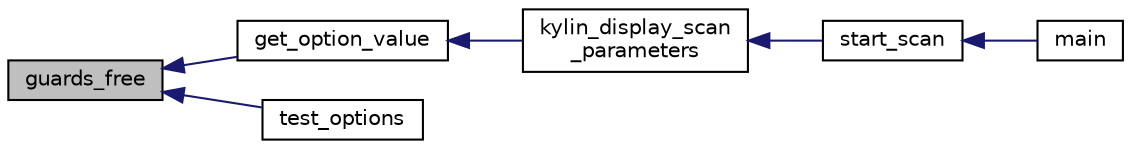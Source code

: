 digraph "guards_free"
{
  edge [fontname="Helvetica",fontsize="10",labelfontname="Helvetica",labelfontsize="10"];
  node [fontname="Helvetica",fontsize="10",shape=record];
  rankdir="LR";
  Node93 [label="guards_free",height=0.2,width=0.4,color="black", fillcolor="grey75", style="filled", fontcolor="black"];
  Node93 -> Node94 [dir="back",color="midnightblue",fontsize="10",style="solid"];
  Node94 [label="get_option_value",height=0.2,width=0.4,color="black", fillcolor="white", style="filled",URL="$kylin__sane_8c.html#af892e52d691cd52602c4d2b5c72f6e02"];
  Node94 -> Node95 [dir="back",color="midnightblue",fontsize="10",style="solid"];
  Node95 [label="kylin_display_scan\l_parameters",height=0.2,width=0.4,color="black", fillcolor="white", style="filled",URL="$kylin__sane_8c.html#aaf24d1bc9e8c8b43afa56bbfd6a71475"];
  Node95 -> Node96 [dir="back",color="midnightblue",fontsize="10",style="solid"];
  Node96 [label="start_scan",height=0.2,width=0.4,color="black", fillcolor="white", style="filled",URL="$kylin__sane_8h.html#a2b640f15a12501131e316d17025fb5ac"];
  Node96 -> Node97 [dir="back",color="midnightblue",fontsize="10",style="solid"];
  Node97 [label="main",height=0.2,width=0.4,color="black", fillcolor="white", style="filled",URL="$main_8c.html#ae66f6b31b5ad750f1fe042a706a4e3d4"];
  Node93 -> Node98 [dir="back",color="midnightblue",fontsize="10",style="solid"];
  Node98 [label="test_options",height=0.2,width=0.4,color="black", fillcolor="white", style="filled",URL="$kylin__sane_8c.html#aa46835950050705235d218de762c72e6"];
}
